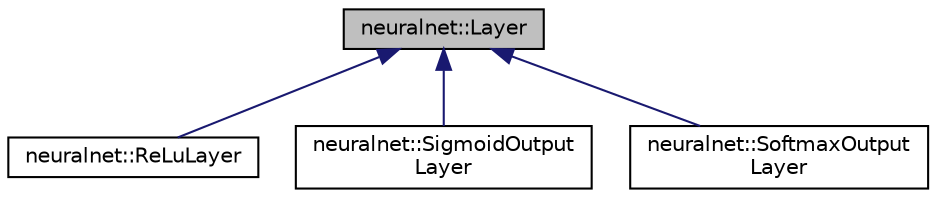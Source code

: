 digraph "neuralnet::Layer"
{
  edge [fontname="Helvetica",fontsize="10",labelfontname="Helvetica",labelfontsize="10"];
  node [fontname="Helvetica",fontsize="10",shape=record];
  Node0 [label="neuralnet::Layer",height=0.2,width=0.4,color="black", fillcolor="grey75", style="filled", fontcolor="black"];
  Node0 -> Node1 [dir="back",color="midnightblue",fontsize="10",style="solid",fontname="Helvetica"];
  Node1 [label="neuralnet::ReLuLayer",height=0.2,width=0.4,color="black", fillcolor="white", style="filled",URL="$classneuralnet_1_1ReLuLayer.html",tooltip="Hidden layer with rectifier activation function. "];
  Node0 -> Node2 [dir="back",color="midnightblue",fontsize="10",style="solid",fontname="Helvetica"];
  Node2 [label="neuralnet::SigmoidOutput\lLayer",height=0.2,width=0.4,color="black", fillcolor="white", style="filled",URL="$classneuralnet_1_1SigmoidOutputLayer.html",tooltip="Output layer with Sigmoid activation function and mean squared error cost function. "];
  Node0 -> Node3 [dir="back",color="midnightblue",fontsize="10",style="solid",fontname="Helvetica"];
  Node3 [label="neuralnet::SoftmaxOutput\lLayer",height=0.2,width=0.4,color="black", fillcolor="white", style="filled",URL="$classneuralnet_1_1SoftmaxOutputLayer.html",tooltip="Output layer with Softmax activation function and cross entropy loss function. "];
}

